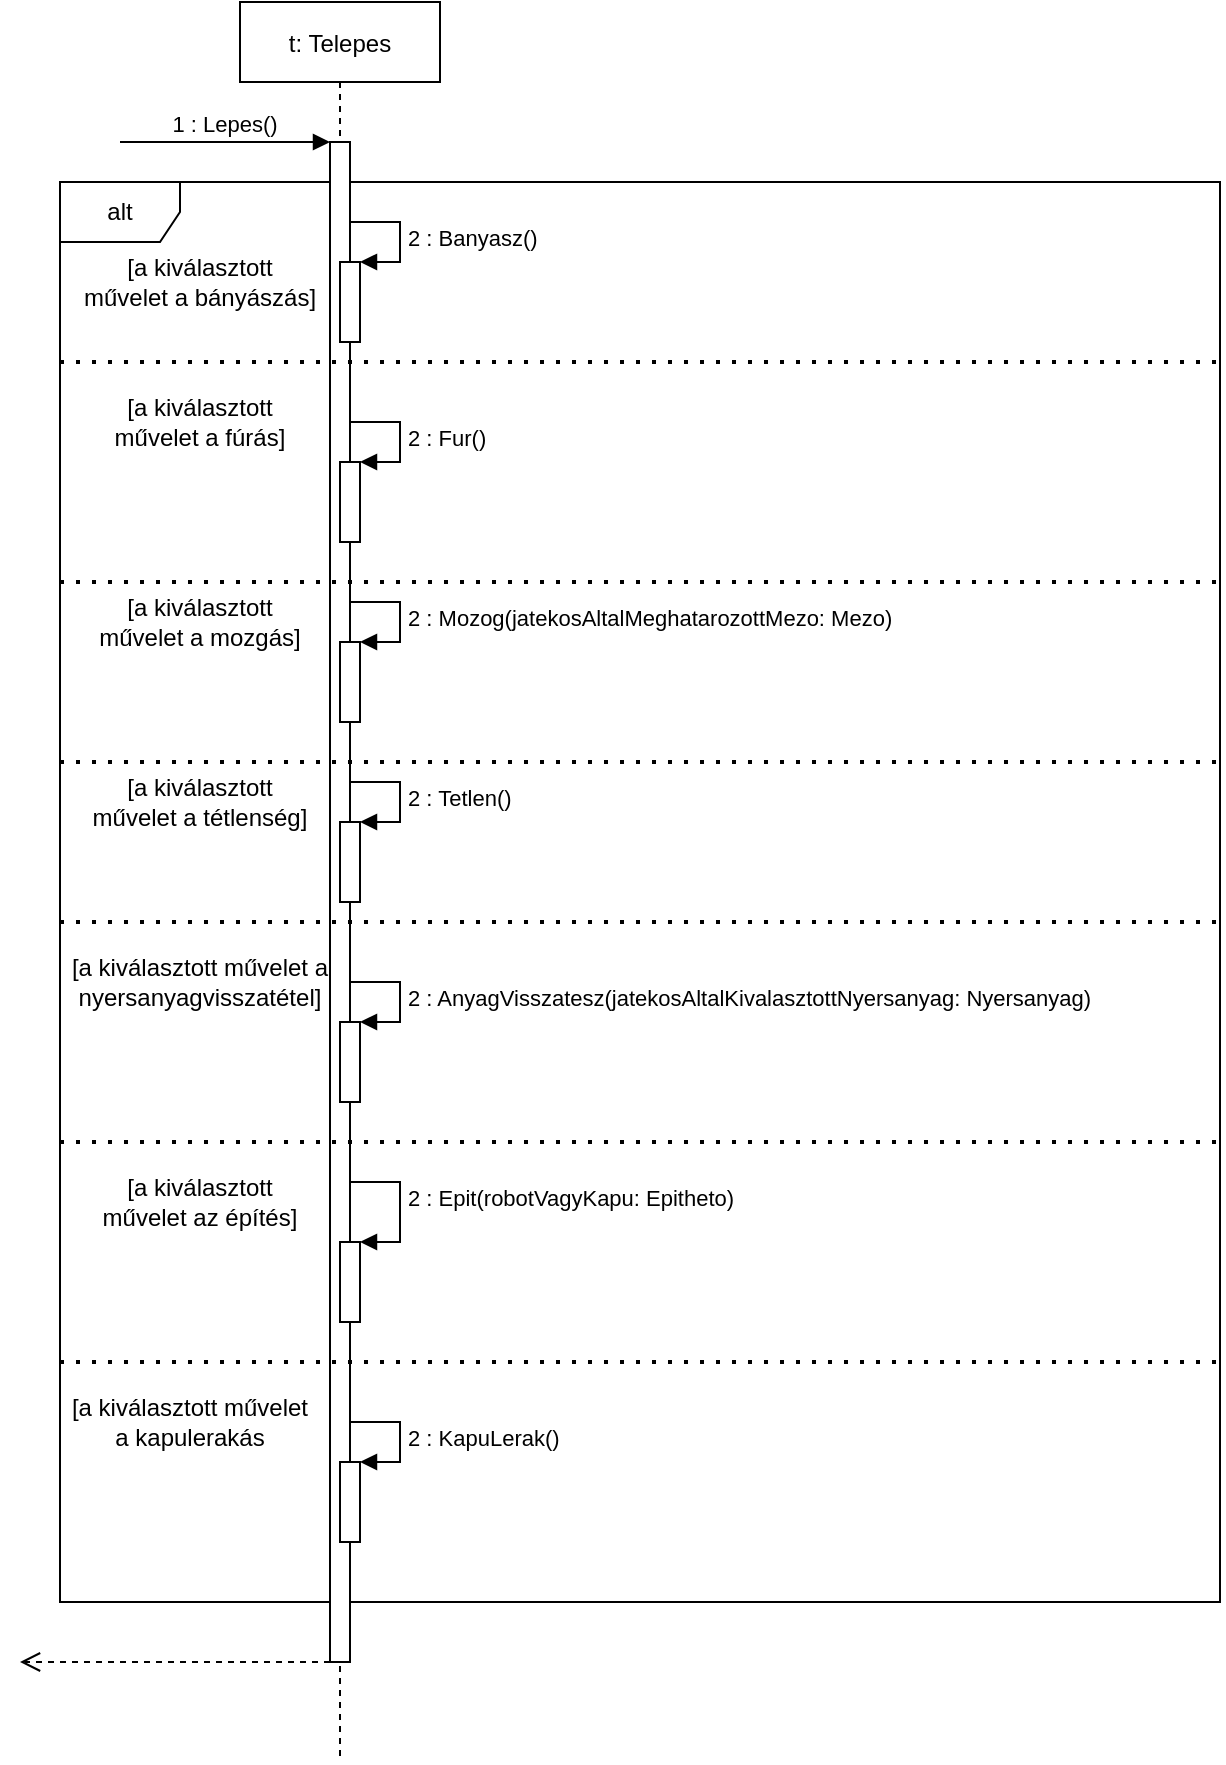 <mxfile version="14.4.3" type="github">
  <diagram id="kgpKYQtTHZ0yAKxKKP6v" name="Page-1">
    <mxGraphModel dx="1038" dy="548" grid="1" gridSize="10" guides="1" tooltips="1" connect="1" arrows="1" fold="1" page="1" pageScale="1" pageWidth="850" pageHeight="1100" math="0" shadow="0">
      <root>
        <mxCell id="0" />
        <mxCell id="1" parent="0" />
        <mxCell id="uRkDX2cLYLujfDHaDzAk-1" value="alt" style="shape=umlFrame;whiteSpace=wrap;html=1;" vertex="1" parent="1">
          <mxGeometry x="30" y="170" width="580" height="710" as="geometry" />
        </mxCell>
        <mxCell id="3nuBFxr9cyL0pnOWT2aG-1" value="t: Telepes" style="shape=umlLifeline;perimeter=lifelinePerimeter;container=1;collapsible=0;recursiveResize=0;rounded=0;shadow=0;strokeWidth=1;" parent="1" vertex="1">
          <mxGeometry x="120" y="80" width="100" height="880" as="geometry" />
        </mxCell>
        <mxCell id="3nuBFxr9cyL0pnOWT2aG-2" value="" style="points=[];perimeter=orthogonalPerimeter;rounded=0;shadow=0;strokeWidth=1;" parent="3nuBFxr9cyL0pnOWT2aG-1" vertex="1">
          <mxGeometry x="45" y="70" width="10" height="760" as="geometry" />
        </mxCell>
        <mxCell id="3nuBFxr9cyL0pnOWT2aG-3" value="1 : Lepes()" style="verticalAlign=bottom;startArrow=none;endArrow=block;startSize=8;shadow=0;strokeWidth=1;startFill=0;" parent="3nuBFxr9cyL0pnOWT2aG-1" target="3nuBFxr9cyL0pnOWT2aG-2" edge="1">
          <mxGeometry relative="1" as="geometry">
            <mxPoint x="-60" y="70" as="sourcePoint" />
          </mxGeometry>
        </mxCell>
        <mxCell id="3nuBFxr9cyL0pnOWT2aG-7" value="" style="verticalAlign=bottom;endArrow=open;dashed=1;endSize=8;shadow=0;strokeWidth=1;" parent="1" source="3nuBFxr9cyL0pnOWT2aG-2" edge="1">
          <mxGeometry relative="1" as="geometry">
            <mxPoint x="10" y="910" as="targetPoint" />
            <mxPoint x="345" y="312.0" as="sourcePoint" />
          </mxGeometry>
        </mxCell>
        <mxCell id="uRkDX2cLYLujfDHaDzAk-2" value="" style="html=1;points=[];perimeter=orthogonalPerimeter;" vertex="1" parent="1">
          <mxGeometry x="170" y="210" width="10" height="40" as="geometry" />
        </mxCell>
        <mxCell id="uRkDX2cLYLujfDHaDzAk-3" value="2 : Banyasz()" style="edgeStyle=orthogonalEdgeStyle;html=1;align=left;spacingLeft=2;endArrow=block;rounded=0;entryX=1;entryY=0;" edge="1" target="uRkDX2cLYLujfDHaDzAk-2" parent="1">
          <mxGeometry relative="1" as="geometry">
            <mxPoint x="175" y="190" as="sourcePoint" />
            <Array as="points">
              <mxPoint x="200" y="190" />
            </Array>
          </mxGeometry>
        </mxCell>
        <mxCell id="uRkDX2cLYLujfDHaDzAk-4" value="" style="html=1;points=[];perimeter=orthogonalPerimeter;" vertex="1" parent="1">
          <mxGeometry x="170" y="310" width="10" height="40" as="geometry" />
        </mxCell>
        <mxCell id="uRkDX2cLYLujfDHaDzAk-5" value="2 : Fur()" style="edgeStyle=orthogonalEdgeStyle;html=1;align=left;spacingLeft=2;endArrow=block;rounded=0;entryX=1;entryY=0;" edge="1" target="uRkDX2cLYLujfDHaDzAk-4" parent="1">
          <mxGeometry relative="1" as="geometry">
            <mxPoint x="175" y="290" as="sourcePoint" />
            <Array as="points">
              <mxPoint x="200" y="290" />
            </Array>
          </mxGeometry>
        </mxCell>
        <mxCell id="uRkDX2cLYLujfDHaDzAk-6" value="" style="html=1;points=[];perimeter=orthogonalPerimeter;" vertex="1" parent="1">
          <mxGeometry x="170" y="400" width="10" height="40" as="geometry" />
        </mxCell>
        <mxCell id="uRkDX2cLYLujfDHaDzAk-7" value="2 : Mozog(jatekosAltalMeghatarozottMezo: Mezo)" style="edgeStyle=orthogonalEdgeStyle;html=1;align=left;spacingLeft=2;endArrow=block;rounded=0;entryX=1;entryY=0;" edge="1" target="uRkDX2cLYLujfDHaDzAk-6" parent="1">
          <mxGeometry relative="1" as="geometry">
            <mxPoint x="175" y="380" as="sourcePoint" />
            <Array as="points">
              <mxPoint x="200" y="380" />
            </Array>
          </mxGeometry>
        </mxCell>
        <mxCell id="uRkDX2cLYLujfDHaDzAk-8" value="" style="html=1;points=[];perimeter=orthogonalPerimeter;" vertex="1" parent="1">
          <mxGeometry x="170" y="490" width="10" height="40" as="geometry" />
        </mxCell>
        <mxCell id="uRkDX2cLYLujfDHaDzAk-9" value="2 : Tetlen()" style="edgeStyle=orthogonalEdgeStyle;html=1;align=left;spacingLeft=2;endArrow=block;rounded=0;entryX=1;entryY=0;" edge="1" target="uRkDX2cLYLujfDHaDzAk-8" parent="1">
          <mxGeometry relative="1" as="geometry">
            <mxPoint x="175" y="470" as="sourcePoint" />
            <Array as="points">
              <mxPoint x="200" y="470" />
            </Array>
          </mxGeometry>
        </mxCell>
        <mxCell id="uRkDX2cLYLujfDHaDzAk-10" value="" style="html=1;points=[];perimeter=orthogonalPerimeter;" vertex="1" parent="1">
          <mxGeometry x="170" y="590" width="10" height="40" as="geometry" />
        </mxCell>
        <mxCell id="uRkDX2cLYLujfDHaDzAk-11" value="2 : AnyagVisszatesz(jatekosAltalKivalasztottNyersanyag: Nyersanyag)" style="edgeStyle=orthogonalEdgeStyle;html=1;align=left;spacingLeft=2;endArrow=block;rounded=0;entryX=1;entryY=0;" edge="1" target="uRkDX2cLYLujfDHaDzAk-10" parent="1">
          <mxGeometry relative="1" as="geometry">
            <mxPoint x="175" y="570" as="sourcePoint" />
            <Array as="points">
              <mxPoint x="200" y="570" />
            </Array>
          </mxGeometry>
        </mxCell>
        <mxCell id="uRkDX2cLYLujfDHaDzAk-12" value="" style="html=1;points=[];perimeter=orthogonalPerimeter;" vertex="1" parent="1">
          <mxGeometry x="170" y="700" width="10" height="40" as="geometry" />
        </mxCell>
        <mxCell id="uRkDX2cLYLujfDHaDzAk-13" value="2 : Epit(robotVagyKapu: Epitheto)" style="edgeStyle=orthogonalEdgeStyle;html=1;align=left;spacingLeft=2;endArrow=block;rounded=0;entryX=1;entryY=0;" edge="1" target="uRkDX2cLYLujfDHaDzAk-12" parent="1">
          <mxGeometry relative="1" as="geometry">
            <mxPoint x="175" y="660" as="sourcePoint" />
            <Array as="points">
              <mxPoint x="175" y="670" />
              <mxPoint x="200" y="670" />
              <mxPoint x="200" y="700" />
            </Array>
          </mxGeometry>
        </mxCell>
        <mxCell id="uRkDX2cLYLujfDHaDzAk-14" value="" style="html=1;points=[];perimeter=orthogonalPerimeter;" vertex="1" parent="1">
          <mxGeometry x="170" y="810" width="10" height="40" as="geometry" />
        </mxCell>
        <mxCell id="uRkDX2cLYLujfDHaDzAk-15" value="2 : KapuLerak()" style="edgeStyle=orthogonalEdgeStyle;html=1;align=left;spacingLeft=2;endArrow=block;rounded=0;entryX=1;entryY=0;" edge="1" target="uRkDX2cLYLujfDHaDzAk-14" parent="1">
          <mxGeometry relative="1" as="geometry">
            <mxPoint x="175" y="790" as="sourcePoint" />
            <Array as="points">
              <mxPoint x="200" y="790" />
            </Array>
          </mxGeometry>
        </mxCell>
        <mxCell id="uRkDX2cLYLujfDHaDzAk-16" value="" style="endArrow=none;dashed=1;html=1;dashPattern=1 3;strokeWidth=2;" edge="1" parent="1">
          <mxGeometry width="50" height="50" relative="1" as="geometry">
            <mxPoint x="30" y="260" as="sourcePoint" />
            <mxPoint x="610" y="260" as="targetPoint" />
          </mxGeometry>
        </mxCell>
        <mxCell id="uRkDX2cLYLujfDHaDzAk-18" value="" style="endArrow=none;dashed=1;html=1;dashPattern=1 3;strokeWidth=2;" edge="1" parent="1">
          <mxGeometry width="50" height="50" relative="1" as="geometry">
            <mxPoint x="30" y="370" as="sourcePoint" />
            <mxPoint x="610" y="370" as="targetPoint" />
          </mxGeometry>
        </mxCell>
        <mxCell id="uRkDX2cLYLujfDHaDzAk-19" value="" style="endArrow=none;dashed=1;html=1;dashPattern=1 3;strokeWidth=2;" edge="1" parent="1">
          <mxGeometry width="50" height="50" relative="1" as="geometry">
            <mxPoint x="30" y="460" as="sourcePoint" />
            <mxPoint x="610" y="460" as="targetPoint" />
          </mxGeometry>
        </mxCell>
        <mxCell id="uRkDX2cLYLujfDHaDzAk-20" value="" style="endArrow=none;dashed=1;html=1;dashPattern=1 3;strokeWidth=2;" edge="1" parent="1">
          <mxGeometry width="50" height="50" relative="1" as="geometry">
            <mxPoint x="30" y="540" as="sourcePoint" />
            <mxPoint x="610" y="540" as="targetPoint" />
          </mxGeometry>
        </mxCell>
        <mxCell id="uRkDX2cLYLujfDHaDzAk-21" value="" style="endArrow=none;dashed=1;html=1;dashPattern=1 3;strokeWidth=2;" edge="1" parent="1">
          <mxGeometry width="50" height="50" relative="1" as="geometry">
            <mxPoint x="30" y="650" as="sourcePoint" />
            <mxPoint x="610" y="650" as="targetPoint" />
          </mxGeometry>
        </mxCell>
        <mxCell id="uRkDX2cLYLujfDHaDzAk-22" value="" style="endArrow=none;dashed=1;html=1;dashPattern=1 3;strokeWidth=2;" edge="1" parent="1">
          <mxGeometry width="50" height="50" relative="1" as="geometry">
            <mxPoint x="30" y="760" as="sourcePoint" />
            <mxPoint x="610" y="760" as="targetPoint" />
          </mxGeometry>
        </mxCell>
        <mxCell id="uRkDX2cLYLujfDHaDzAk-23" value="[a kiválasztott művelet a bányászás]" style="text;html=1;strokeColor=none;fillColor=none;align=center;verticalAlign=middle;whiteSpace=wrap;rounded=0;" vertex="1" parent="1">
          <mxGeometry x="40" y="210" width="120" height="20" as="geometry" />
        </mxCell>
        <mxCell id="uRkDX2cLYLujfDHaDzAk-24" value="[a kiválasztott művelet a fúrás&lt;span style=&quot;color: rgba(0 , 0 , 0 , 0) ; font-family: monospace ; font-size: 0px&quot;&gt;CmxGraphModel%3E%3Croot%3E%3CmxCell%20id%3D%220%22%2F%3E%3CmxCell%20id%3D%221%22%20parent%3D%220%22%2F%3E%3CmxCell%20id%3D%222%22%20value%3D%22%5Ba%20kiv%C3%A1lasztott%20m%C5%B1velet%20a%20b%C3%A1ny%C3%A1sz%C3%A1s%5D%22%20style%3D%22text%3Bhtml%3D1%3BstrokeColor%3Dnone%3BfillColor%3Dnone%3Balign%3Dcenter%3BverticalAlign%3Dmiddle%3BwhiteSpace%3Dwrap%3Brounded%3D0%3B%22%20vertex%3D%221%22%20parent%3D%221%22%3E%3CmxGeometry%20x%3D%2240%22%20y%3D%22210%22%20width%3D%22120%22%20height%3D%2220%22%20as%3D%22geometry%22%2F%3E%3C%2FmxCell%3E%3C%2Froot%3E%3C%2FmxGraphModel%3E&lt;/span&gt;]" style="text;html=1;strokeColor=none;fillColor=none;align=center;verticalAlign=middle;whiteSpace=wrap;rounded=0;" vertex="1" parent="1">
          <mxGeometry x="40" y="280" width="120" height="20" as="geometry" />
        </mxCell>
        <mxCell id="uRkDX2cLYLujfDHaDzAk-25" value="[a kiválasztott művelet a mozgás]" style="text;html=1;strokeColor=none;fillColor=none;align=center;verticalAlign=middle;whiteSpace=wrap;rounded=0;" vertex="1" parent="1">
          <mxGeometry x="40" y="380" width="120" height="20" as="geometry" />
        </mxCell>
        <mxCell id="uRkDX2cLYLujfDHaDzAk-26" value="[a kiválasztott művelet a tétlenség]" style="text;html=1;strokeColor=none;fillColor=none;align=center;verticalAlign=middle;whiteSpace=wrap;rounded=0;" vertex="1" parent="1">
          <mxGeometry x="40" y="470" width="120" height="20" as="geometry" />
        </mxCell>
        <mxCell id="uRkDX2cLYLujfDHaDzAk-28" value="[a kiválasztott művelet a nyersanyagvisszatétel]" style="text;html=1;strokeColor=none;fillColor=none;align=center;verticalAlign=middle;whiteSpace=wrap;rounded=0;" vertex="1" parent="1">
          <mxGeometry x="30" y="560" width="140" height="20" as="geometry" />
        </mxCell>
        <mxCell id="uRkDX2cLYLujfDHaDzAk-29" value="[a kiválasztott művelet az építés]" style="text;html=1;strokeColor=none;fillColor=none;align=center;verticalAlign=middle;whiteSpace=wrap;rounded=0;" vertex="1" parent="1">
          <mxGeometry x="40" y="670" width="120" height="20" as="geometry" />
        </mxCell>
        <mxCell id="uRkDX2cLYLujfDHaDzAk-30" value="[a kiválasztott művelet a kapulerakás" style="text;html=1;strokeColor=none;fillColor=none;align=center;verticalAlign=middle;whiteSpace=wrap;rounded=0;" vertex="1" parent="1">
          <mxGeometry x="30" y="780" width="130" height="20" as="geometry" />
        </mxCell>
      </root>
    </mxGraphModel>
  </diagram>
</mxfile>
